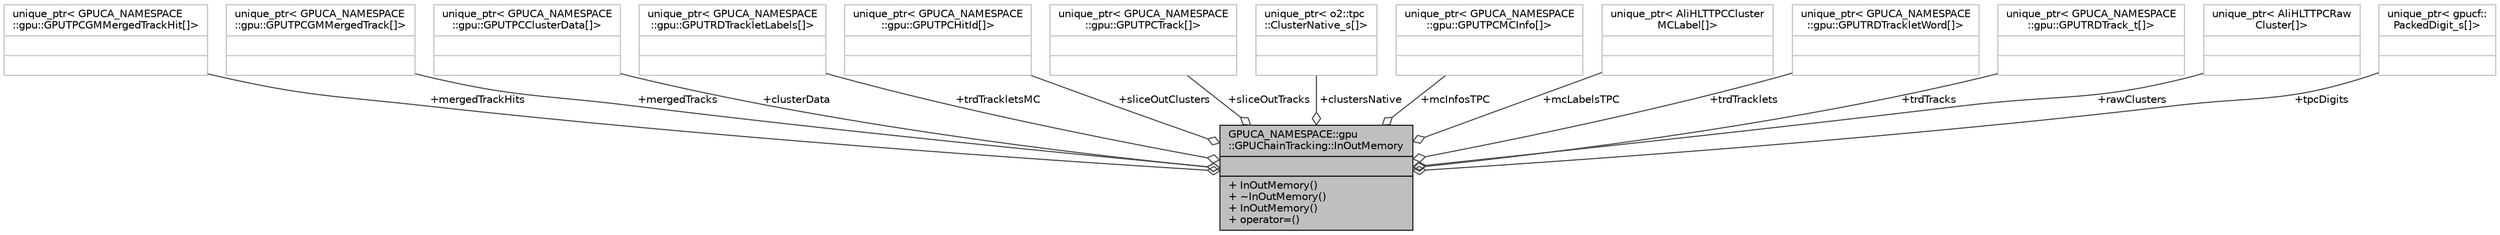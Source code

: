 digraph "GPUCA_NAMESPACE::gpu::GPUChainTracking::InOutMemory"
{
 // INTERACTIVE_SVG=YES
  bgcolor="transparent";
  edge [fontname="Helvetica",fontsize="10",labelfontname="Helvetica",labelfontsize="10"];
  node [fontname="Helvetica",fontsize="10",shape=record];
  Node1 [label="{GPUCA_NAMESPACE::gpu\l::GPUChainTracking::InOutMemory\n||+ InOutMemory()\l+ ~InOutMemory()\l+ InOutMemory()\l+ operator=()\l}",height=0.2,width=0.4,color="black", fillcolor="grey75", style="filled", fontcolor="black"];
  Node2 -> Node1 [color="grey25",fontsize="10",style="solid",label=" +mergedTrackHits" ,arrowhead="odiamond",fontname="Helvetica"];
  Node2 [label="{unique_ptr\< GPUCA_NAMESPACE\l::gpu::GPUTPCGMMergedTrackHit[]\>\n||}",height=0.2,width=0.4,color="grey75"];
  Node3 -> Node1 [color="grey25",fontsize="10",style="solid",label=" +mergedTracks" ,arrowhead="odiamond",fontname="Helvetica"];
  Node3 [label="{unique_ptr\< GPUCA_NAMESPACE\l::gpu::GPUTPCGMMergedTrack[]\>\n||}",height=0.2,width=0.4,color="grey75"];
  Node4 -> Node1 [color="grey25",fontsize="10",style="solid",label=" +clusterData" ,arrowhead="odiamond",fontname="Helvetica"];
  Node4 [label="{unique_ptr\< GPUCA_NAMESPACE\l::gpu::GPUTPCClusterData[]\>\n||}",height=0.2,width=0.4,color="grey75"];
  Node5 -> Node1 [color="grey25",fontsize="10",style="solid",label=" +trdTrackletsMC" ,arrowhead="odiamond",fontname="Helvetica"];
  Node5 [label="{unique_ptr\< GPUCA_NAMESPACE\l::gpu::GPUTRDTrackletLabels[]\>\n||}",height=0.2,width=0.4,color="grey75"];
  Node6 -> Node1 [color="grey25",fontsize="10",style="solid",label=" +sliceOutClusters" ,arrowhead="odiamond",fontname="Helvetica"];
  Node6 [label="{unique_ptr\< GPUCA_NAMESPACE\l::gpu::GPUTPCHitId[]\>\n||}",height=0.2,width=0.4,color="grey75"];
  Node7 -> Node1 [color="grey25",fontsize="10",style="solid",label=" +sliceOutTracks" ,arrowhead="odiamond",fontname="Helvetica"];
  Node7 [label="{unique_ptr\< GPUCA_NAMESPACE\l::gpu::GPUTPCTrack[]\>\n||}",height=0.2,width=0.4,color="grey75"];
  Node8 -> Node1 [color="grey25",fontsize="10",style="solid",label=" +clustersNative" ,arrowhead="odiamond",fontname="Helvetica"];
  Node8 [label="{unique_ptr\< o2::tpc\l::ClusterNative_s[]\>\n||}",height=0.2,width=0.4,color="grey75"];
  Node9 -> Node1 [color="grey25",fontsize="10",style="solid",label=" +mcInfosTPC" ,arrowhead="odiamond",fontname="Helvetica"];
  Node9 [label="{unique_ptr\< GPUCA_NAMESPACE\l::gpu::GPUTPCMCInfo[]\>\n||}",height=0.2,width=0.4,color="grey75"];
  Node10 -> Node1 [color="grey25",fontsize="10",style="solid",label=" +mcLabelsTPC" ,arrowhead="odiamond",fontname="Helvetica"];
  Node10 [label="{unique_ptr\< AliHLTTPCCluster\lMCLabel[]\>\n||}",height=0.2,width=0.4,color="grey75"];
  Node11 -> Node1 [color="grey25",fontsize="10",style="solid",label=" +trdTracklets" ,arrowhead="odiamond",fontname="Helvetica"];
  Node11 [label="{unique_ptr\< GPUCA_NAMESPACE\l::gpu::GPUTRDTrackletWord[]\>\n||}",height=0.2,width=0.4,color="grey75"];
  Node12 -> Node1 [color="grey25",fontsize="10",style="solid",label=" +trdTracks" ,arrowhead="odiamond",fontname="Helvetica"];
  Node12 [label="{unique_ptr\< GPUCA_NAMESPACE\l::gpu::GPUTRDTrack_t[]\>\n||}",height=0.2,width=0.4,color="grey75"];
  Node13 -> Node1 [color="grey25",fontsize="10",style="solid",label=" +rawClusters" ,arrowhead="odiamond",fontname="Helvetica"];
  Node13 [label="{unique_ptr\< AliHLTTPCRaw\lCluster[]\>\n||}",height=0.2,width=0.4,color="grey75"];
  Node14 -> Node1 [color="grey25",fontsize="10",style="solid",label=" +tpcDigits" ,arrowhead="odiamond",fontname="Helvetica"];
  Node14 [label="{unique_ptr\< gpucf::\lPackedDigit_s[]\>\n||}",height=0.2,width=0.4,color="grey75"];
}
